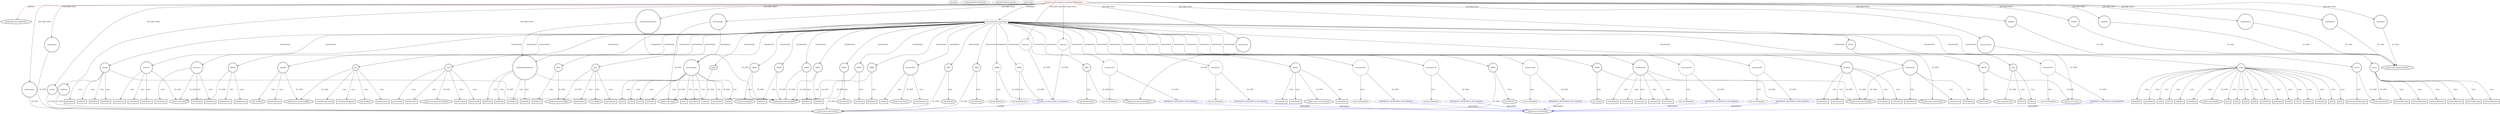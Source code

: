digraph {
baseInfo[graphId=1831,category="extension_graph",isAnonymous=false,possibleRelation=true]
frameworkRelatedTypesInfo[0="javafx.application.Application"]
possibleCollaborationsInfo[0="1831~OVERRIDING_METHOD_DECLARATION-INSTANTIATION-~javafx.application.Application ~javafx.event.EventHandler ~false~true",1="1831~OVERRIDING_METHOD_DECLARATION-INSTANTIATION-OVERRIDING_METHOD_DECLARATION-INSTANTIATION-FIELD_DECLARATION-FIELD_DECLARATION-~javafx.application.Application ~javafx.scene.control.Button ~false~false"]
locationInfo[projectName="amonker-AmonkerFX",filePath="/amonker-AmonkerFX/AmonkerFX-master/src/cn/jingyun/javafx/amonker/ui/AmonkerUIApplication.java",contextSignature="AmonkerUIApplication",graphId="1831"]
0[label="cn.jingyun.javafx.amonker.ui.AmonkerUIApplication",vertexType="ROOT_CLIENT_CLASS_DECLARATION",isFrameworkType=false,color=red]
1[label="javafx.application.Application",vertexType="FRAMEWORK_CLASS_TYPE",isFrameworkType=true,peripheries=2]
2[label="backupWindowBounds",vertexType="FIELD_DECLARATION",isFrameworkType=true,peripheries=2,shape=circle]
3[label="javafx.geometry.Rectangle2D",vertexType="FRAMEWORK_CLASS_TYPE",isFrameworkType=true,peripheries=2]
4[label="btnExit",vertexType="FIELD_DECLARATION",isFrameworkType=true,peripheries=2,shape=circle]
5[label="javafx.scene.control.Button",vertexType="FRAMEWORK_CLASS_TYPE",isFrameworkType=true,peripheries=2]
6[label="btnFunc1",vertexType="FIELD_DECLARATION",isFrameworkType=false,shape=circle]
7[label="cn.jingyun.javafx.amonker.ui.ImageButton",vertexType="REFERENCE_CLIENT_CLASS_DECLARATION",isFrameworkType=false,color=blue]
9[label="btnFunc2",vertexType="FIELD_DECLARATION",isFrameworkType=false,shape=circle]
11[label="btnHome",vertexType="FIELD_DECLARATION",isFrameworkType=true,peripheries=2,shape=circle]
13[label="btnMaximize",vertexType="FIELD_DECLARATION",isFrameworkType=true,peripheries=2,shape=circle]
15[label="btnMinimize",vertexType="FIELD_DECLARATION",isFrameworkType=true,peripheries=2,shape=circle]
17[label="imgBack",vertexType="FIELD_DECLARATION",isFrameworkType=true,peripheries=2,shape=circle]
18[label="javafx.scene.image.ImageView",vertexType="FRAMEWORK_CLASS_TYPE",isFrameworkType=true,peripheries=2]
19[label="imgExit",vertexType="FIELD_DECLARATION",isFrameworkType=true,peripheries=2,shape=circle]
21[label="imgHome",vertexType="FIELD_DECLARATION",isFrameworkType=true,peripheries=2,shape=circle]
23[label="imgMaximize",vertexType="FIELD_DECLARATION",isFrameworkType=true,peripheries=2,shape=circle]
25[label="imgMinimize",vertexType="FIELD_DECLARATION",isFrameworkType=true,peripheries=2,shape=circle]
27[label="imgOriSize",vertexType="FIELD_DECLARATION",isFrameworkType=true,peripheries=2,shape=circle]
29[label="lblTitle",vertexType="FIELD_DECLARATION",isFrameworkType=true,peripheries=2,shape=circle]
30[label="javafx.scene.control.Label",vertexType="FRAMEWORK_CLASS_TYPE",isFrameworkType=true,peripheries=2]
31[label="primaryPane",vertexType="FIELD_DECLARATION",isFrameworkType=true,peripheries=2,shape=circle]
32[label="javafx.scene.layout.BorderPane",vertexType="FRAMEWORK_CLASS_TYPE",isFrameworkType=true,peripheries=2]
33[label="primaryStage",vertexType="FIELD_DECLARATION",isFrameworkType=true,peripheries=2,shape=circle]
34[label="javafx.stage.Stage",vertexType="FRAMEWORK_CLASS_TYPE",isFrameworkType=true,peripheries=2]
35[label="primarysScene",vertexType="FIELD_DECLARATION",isFrameworkType=true,peripheries=2,shape=circle]
36[label="javafx.scene.Scene",vertexType="FRAMEWORK_CLASS_TYPE",isFrameworkType=true,peripheries=2]
37[label="void start(javafx.stage.Stage)",vertexType="OVERRIDING_METHOD_DECLARATION",isFrameworkType=false,shape=box]
38[label="stage",vertexType="PARAMETER_DECLARATION",isFrameworkType=true,peripheries=2]
40[label="primaryStage",vertexType="VARIABLE_EXPRESION",isFrameworkType=true,peripheries=2,shape=circle]
41[label="initStyle()",vertexType="INSIDE_CALL",isFrameworkType=true,peripheries=2,shape=box]
44[label="VAR1",vertexType="VARIABLE_EXPRESION",isFrameworkType=true,peripheries=2,shape=circle]
43[label="new BorderPane()",vertexType="CONSTRUCTOR_CALL",isFrameworkType=true,peripheries=2]
46[label="primaryPane",vertexType="VARIABLE_EXPRESION",isFrameworkType=true,peripheries=2,shape=circle]
48[label="javafx.scene.Parent",vertexType="FRAMEWORK_CLASS_TYPE",isFrameworkType=true,peripheries=2]
47[label="getStylesheets()",vertexType="INSIDE_CALL",isFrameworkType=true,peripheries=2,shape=box]
50[label="VAR3",vertexType="VARIABLE_EXPRESION",isFrameworkType=true,peripheries=2,shape=circle]
49[label="new Button()",vertexType="CONSTRUCTOR_CALL",isFrameworkType=true,peripheries=2]
52[label="btnExit",vertexType="VARIABLE_EXPRESION",isFrameworkType=true,peripheries=2,shape=circle]
54[label="javafx.scene.control.Control",vertexType="FRAMEWORK_CLASS_TYPE",isFrameworkType=true,peripheries=2]
53[label="setPrefSize()",vertexType="INSIDE_CALL",isFrameworkType=true,peripheries=2,shape=box]
56[label="setGraphic()",vertexType="INSIDE_CALL",isFrameworkType=true,peripheries=2,shape=box]
58[label="setOnAction()",vertexType="INSIDE_CALL",isFrameworkType=true,peripheries=2,shape=box]
60[label="anonymous7",vertexType="VARIABLE_EXPRESION",isFrameworkType=false,shape=circle]
61[label="REFERENCE_ANONYMOUS_DECLARATION",vertexType="REFERENCE_ANONYMOUS_DECLARATION",isFrameworkType=false,color=blue]
62[label="javafx.event.EventHandler",vertexType="FRAMEWORK_INTERFACE_TYPE",isFrameworkType=true,peripheries=2]
59[label="new EventHandler()",vertexType="CONSTRUCTOR_CALL",isFrameworkType=false]
64[label="close()",vertexType="INSIDE_CALL",isFrameworkType=true,peripheries=2,shape=box]
66[label="VAR9",vertexType="VARIABLE_EXPRESION",isFrameworkType=true,peripheries=2,shape=circle]
65[label="new Button()",vertexType="CONSTRUCTOR_CALL",isFrameworkType=true,peripheries=2]
68[label="btnMinimize",vertexType="VARIABLE_EXPRESION",isFrameworkType=true,peripheries=2,shape=circle]
70[label="javafx.scene.control.Labeled",vertexType="FRAMEWORK_CLASS_TYPE",isFrameworkType=true,peripheries=2]
69[label="setGraphic()",vertexType="INSIDE_CALL",isFrameworkType=true,peripheries=2,shape=box]
72[label="setPrefSize()",vertexType="INSIDE_CALL",isFrameworkType=true,peripheries=2,shape=box]
74[label="setOnAction()",vertexType="INSIDE_CALL",isFrameworkType=true,peripheries=2,shape=box]
76[label="anonymous13",vertexType="VARIABLE_EXPRESION",isFrameworkType=false,shape=circle]
77[label="REFERENCE_ANONYMOUS_DECLARATION",vertexType="REFERENCE_ANONYMOUS_DECLARATION",isFrameworkType=false,color=blue]
75[label="new EventHandler()",vertexType="CONSTRUCTOR_CALL",isFrameworkType=false]
80[label="setIconified()",vertexType="INSIDE_CALL",isFrameworkType=true,peripheries=2,shape=box]
82[label="VAR15",vertexType="VARIABLE_EXPRESION",isFrameworkType=true,peripheries=2,shape=circle]
81[label="new Button()",vertexType="CONSTRUCTOR_CALL",isFrameworkType=true,peripheries=2]
84[label="btnMaximize",vertexType="VARIABLE_EXPRESION",isFrameworkType=true,peripheries=2,shape=circle]
85[label="setGraphic()",vertexType="INSIDE_CALL",isFrameworkType=true,peripheries=2,shape=box]
88[label="setPrefSize()",vertexType="INSIDE_CALL",isFrameworkType=true,peripheries=2,shape=box]
90[label="setOnAction()",vertexType="INSIDE_CALL",isFrameworkType=true,peripheries=2,shape=box]
92[label="anonymous19",vertexType="VARIABLE_EXPRESION",isFrameworkType=false,shape=circle]
93[label="REFERENCE_ANONYMOUS_DECLARATION",vertexType="REFERENCE_ANONYMOUS_DECLARATION",isFrameworkType=false,color=blue]
91[label="new EventHandler()",vertexType="CONSTRUCTOR_CALL",isFrameworkType=false]
95[label="Utils",vertexType="VARIABLE_EXPRESION",isFrameworkType=true,peripheries=2,shape=circle]
97[label="com.sun.javafx.Utils",vertexType="FRAMEWORK_CLASS_TYPE",isFrameworkType=true,peripheries=2]
96[label="isMac()",vertexType="INSIDE_CALL",isFrameworkType=true,peripheries=2,shape=box]
98[label="stage",vertexType="VARIABLE_EXPRESION",isFrameworkType=true,peripheries=2,shape=circle]
100[label="javafx.stage.Window",vertexType="FRAMEWORK_CLASS_TYPE",isFrameworkType=true,peripheries=2]
99[label="getY()",vertexType="INSIDE_CALL",isFrameworkType=true,peripheries=2,shape=box]
102[label="getY()",vertexType="INSIDE_CALL",isFrameworkType=true,peripheries=2,shape=box]
103[label="Screen",vertexType="VARIABLE_EXPRESION",isFrameworkType=true,peripheries=2,shape=circle]
105[label="javafx.stage.Screen",vertexType="FRAMEWORK_CLASS_TYPE",isFrameworkType=true,peripheries=2]
104[label="getScreensForRectangle()",vertexType="INSIDE_CALL",isFrameworkType=true,peripheries=2,shape=box]
107[label="getX()",vertexType="INSIDE_CALL",isFrameworkType=true,peripheries=2,shape=box]
108[label="screen",vertexType="VARIABLE_EXPRESION",isFrameworkType=true,peripheries=2,shape=circle]
109[label="getVisualBounds()",vertexType="INSIDE_CALL",isFrameworkType=true,peripheries=2,shape=box]
111[label="bounds",vertexType="VARIABLE_EXPRESION",isFrameworkType=true,peripheries=2,shape=circle]
112[label="getMinX()",vertexType="INSIDE_CALL",isFrameworkType=true,peripheries=2,shape=box]
115[label="getX()",vertexType="INSIDE_CALL",isFrameworkType=true,peripheries=2,shape=box]
117[label="getMinY()",vertexType="INSIDE_CALL",isFrameworkType=true,peripheries=2,shape=box]
119[label="getWidth()",vertexType="INSIDE_CALL",isFrameworkType=true,peripheries=2,shape=box]
121[label="getWidth()",vertexType="INSIDE_CALL",isFrameworkType=true,peripheries=2,shape=box]
123[label="getHeight()",vertexType="INSIDE_CALL",isFrameworkType=true,peripheries=2,shape=box]
125[label="getHeight()",vertexType="INSIDE_CALL",isFrameworkType=true,peripheries=2,shape=box]
127[label="setX()",vertexType="INSIDE_CALL",isFrameworkType=true,peripheries=2,shape=box]
128[label="backupWindowBounds",vertexType="VARIABLE_EXPRESION",isFrameworkType=true,peripheries=2,shape=circle]
129[label="getMinX()",vertexType="INSIDE_CALL",isFrameworkType=true,peripheries=2,shape=box]
132[label="setY()",vertexType="INSIDE_CALL",isFrameworkType=true,peripheries=2,shape=box]
134[label="getMinY()",vertexType="INSIDE_CALL",isFrameworkType=true,peripheries=2,shape=box]
136[label="setWidth()",vertexType="INSIDE_CALL",isFrameworkType=true,peripheries=2,shape=box]
138[label="getWidth()",vertexType="INSIDE_CALL",isFrameworkType=true,peripheries=2,shape=box]
140[label="setHeight()",vertexType="INSIDE_CALL",isFrameworkType=true,peripheries=2,shape=box]
142[label="getHeight()",vertexType="INSIDE_CALL",isFrameworkType=true,peripheries=2,shape=box]
144[label="setGraphic()",vertexType="INSIDE_CALL",isFrameworkType=true,peripheries=2,shape=box]
146[label="VAR42",vertexType="VARIABLE_EXPRESION",isFrameworkType=true,peripheries=2,shape=circle]
145[label="new Rectangle2D()",vertexType="CONSTRUCTOR_CALL",isFrameworkType=true,peripheries=2]
149[label="getX()",vertexType="INSIDE_CALL",isFrameworkType=true,peripheries=2,shape=box]
151[label="getY()",vertexType="INSIDE_CALL",isFrameworkType=true,peripheries=2,shape=box]
153[label="getWidth()",vertexType="INSIDE_CALL",isFrameworkType=true,peripheries=2,shape=box]
155[label="getHeight()",vertexType="INSIDE_CALL",isFrameworkType=true,peripheries=2,shape=box]
157[label="isMac()",vertexType="INSIDE_CALL",isFrameworkType=true,peripheries=2,shape=box]
158[label="VAR48",vertexType="VARIABLE_EXPRESION",isFrameworkType=true,peripheries=2,shape=circle]
159[label="getMinY()",vertexType="INSIDE_CALL",isFrameworkType=true,peripheries=2,shape=box]
162[label="getVisualBounds()",vertexType="INSIDE_CALL",isFrameworkType=true,peripheries=2,shape=box]
163[label="VAR50",vertexType="VARIABLE_EXPRESION",isFrameworkType=true,peripheries=2,shape=circle]
164[label="getMinY()",vertexType="INSIDE_CALL",isFrameworkType=true,peripheries=2,shape=box]
167[label="getVisualBounds()",vertexType="INSIDE_CALL",isFrameworkType=true,peripheries=2,shape=box]
169[label="setX()",vertexType="INSIDE_CALL",isFrameworkType=true,peripheries=2,shape=box]
170[label="VAR53",vertexType="VARIABLE_EXPRESION",isFrameworkType=true,peripheries=2,shape=circle]
171[label="getMinX()",vertexType="INSIDE_CALL",isFrameworkType=true,peripheries=2,shape=box]
174[label="getVisualBounds()",vertexType="INSIDE_CALL",isFrameworkType=true,peripheries=2,shape=box]
176[label="setY()",vertexType="INSIDE_CALL",isFrameworkType=true,peripheries=2,shape=box]
178[label="setWidth()",vertexType="INSIDE_CALL",isFrameworkType=true,peripheries=2,shape=box]
179[label="VAR57",vertexType="VARIABLE_EXPRESION",isFrameworkType=true,peripheries=2,shape=circle]
180[label="getWidth()",vertexType="INSIDE_CALL",isFrameworkType=true,peripheries=2,shape=box]
183[label="getVisualBounds()",vertexType="INSIDE_CALL",isFrameworkType=true,peripheries=2,shape=box]
185[label="setHeight()",vertexType="INSIDE_CALL",isFrameworkType=true,peripheries=2,shape=box]
186[label="VAR60",vertexType="VARIABLE_EXPRESION",isFrameworkType=true,peripheries=2,shape=circle]
187[label="getHeight()",vertexType="INSIDE_CALL",isFrameworkType=true,peripheries=2,shape=box]
190[label="getVisualBounds()",vertexType="INSIDE_CALL",isFrameworkType=true,peripheries=2,shape=box]
192[label="setGraphic()",vertexType="INSIDE_CALL",isFrameworkType=true,peripheries=2,shape=box]
194[label="VAR63",vertexType="VARIABLE_EXPRESION",isFrameworkType=true,peripheries=2,shape=circle]
193[label="new Button()",vertexType="CONSTRUCTOR_CALL",isFrameworkType=true,peripheries=2]
196[label="btnHome",vertexType="VARIABLE_EXPRESION",isFrameworkType=true,peripheries=2,shape=circle]
197[label="setGraphic()",vertexType="INSIDE_CALL",isFrameworkType=true,peripheries=2,shape=box]
200[label="setVisible()",vertexType="INSIDE_CALL",isFrameworkType=true,peripheries=2,shape=box]
202[label="setPrefSize()",vertexType="INSIDE_CALL",isFrameworkType=true,peripheries=2,shape=box]
204[label="setOnAction()",vertexType="INSIDE_CALL",isFrameworkType=true,peripheries=2,shape=box]
206[label="anonymous68",vertexType="VARIABLE_EXPRESION",isFrameworkType=false,shape=circle]
207[label="REFERENCE_ANONYMOUS_DECLARATION",vertexType="REFERENCE_ANONYMOUS_DECLARATION",isFrameworkType=false,color=blue]
205[label="new EventHandler()",vertexType="CONSTRUCTOR_CALL",isFrameworkType=false]
210[label="VAR69",vertexType="VARIABLE_EXPRESION",isFrameworkType=true,peripheries=2,shape=circle]
209[label="new Label()",vertexType="CONSTRUCTOR_CALL",isFrameworkType=true,peripheries=2]
212[label="lblTitle",vertexType="VARIABLE_EXPRESION",isFrameworkType=true,peripheries=2,shape=circle]
214[label="javafx.scene.Node",vertexType="FRAMEWORK_CLASS_TYPE",isFrameworkType=true,peripheries=2]
213[label="getStyleClass()",vertexType="INSIDE_CALL",isFrameworkType=true,peripheries=2,shape=box]
216[label="setAlignment()",vertexType="INSIDE_CALL",isFrameworkType=true,peripheries=2,shape=box]
218[label="bar",vertexType="VARIABLE_EXPRESION",isFrameworkType=true,peripheries=2,shape=circle]
219[label="javafx.scene.control.ToolBar",vertexType="FRAMEWORK_CLASS_TYPE",isFrameworkType=true,peripheries=2]
217[label="new ToolBar()",vertexType="CONSTRUCTOR_CALL",isFrameworkType=true,peripheries=2]
221[label="getStyleClass()",vertexType="INSIDE_CALL",isFrameworkType=true,peripheries=2,shape=box]
223[label="setOnMousePressed()",vertexType="INSIDE_CALL",isFrameworkType=true,peripheries=2,shape=box]
225[label="anonymous75",vertexType="VARIABLE_EXPRESION",isFrameworkType=false,shape=circle]
226[label="REFERENCE_ANONYMOUS_DECLARATION",vertexType="REFERENCE_ANONYMOUS_DECLARATION",isFrameworkType=false,color=blue]
224[label="new EventHandler()",vertexType="CONSTRUCTOR_CALL",isFrameworkType=false]
229[label="getX()",vertexType="INSIDE_CALL",isFrameworkType=true,peripheries=2,shape=box]
230[label="arg0",vertexType="VARIABLE_EXPRESION",isFrameworkType=true,peripheries=2,shape=circle]
232[label="javafx.scene.input.MouseEvent",vertexType="FRAMEWORK_CLASS_TYPE",isFrameworkType=true,peripheries=2]
231[label="getScreenX()",vertexType="INSIDE_CALL",isFrameworkType=true,peripheries=2,shape=box]
234[label="getY()",vertexType="INSIDE_CALL",isFrameworkType=true,peripheries=2,shape=box]
236[label="getScreenY()",vertexType="INSIDE_CALL",isFrameworkType=true,peripheries=2,shape=box]
238[label="setOnMouseDragged()",vertexType="INSIDE_CALL",isFrameworkType=true,peripheries=2,shape=box]
240[label="anonymous81",vertexType="VARIABLE_EXPRESION",isFrameworkType=false,shape=circle]
241[label="REFERENCE_ANONYMOUS_DECLARATION",vertexType="REFERENCE_ANONYMOUS_DECLARATION",isFrameworkType=false,color=blue]
239[label="new EventHandler()",vertexType="CONSTRUCTOR_CALL",isFrameworkType=false]
244[label="setX()",vertexType="INSIDE_CALL",isFrameworkType=true,peripheries=2,shape=box]
246[label="getScreenX()",vertexType="INSIDE_CALL",isFrameworkType=true,peripheries=2,shape=box]
248[label="setY()",vertexType="INSIDE_CALL",isFrameworkType=true,peripheries=2,shape=box]
250[label="getScreenY()",vertexType="INSIDE_CALL",isFrameworkType=true,peripheries=2,shape=box]
252[label="VAR86",vertexType="VARIABLE_EXPRESION",isFrameworkType=false,shape=circle]
251[label="new ImageButton()",vertexType="CONSTRUCTOR_CALL",isFrameworkType=false]
254[label="btnFunc1",vertexType="VARIABLE_EXPRESION",isFrameworkType=true,peripheries=2,shape=circle]
255[label="setVisible()",vertexType="INSIDE_CALL",isFrameworkType=true,peripheries=2,shape=box]
258[label="setPrefSize()",vertexType="INSIDE_CALL",isFrameworkType=true,peripheries=2,shape=box]
260[label="setOnAction()",vertexType="INSIDE_CALL",isFrameworkType=true,peripheries=2,shape=box]
262[label="anonymous90",vertexType="VARIABLE_EXPRESION",isFrameworkType=false,shape=circle]
263[label="REFERENCE_ANONYMOUS_DECLARATION",vertexType="REFERENCE_ANONYMOUS_DECLARATION",isFrameworkType=false,color=blue]
261[label="new EventHandler()",vertexType="CONSTRUCTOR_CALL",isFrameworkType=false]
266[label="VAR91",vertexType="VARIABLE_EXPRESION",isFrameworkType=false,shape=circle]
265[label="new ImageButton()",vertexType="CONSTRUCTOR_CALL",isFrameworkType=false]
268[label="btnFunc2",vertexType="VARIABLE_EXPRESION",isFrameworkType=true,peripheries=2,shape=circle]
269[label="setVisible()",vertexType="INSIDE_CALL",isFrameworkType=true,peripheries=2,shape=box]
272[label="setPrefSize()",vertexType="INSIDE_CALL",isFrameworkType=true,peripheries=2,shape=box]
274[label="setOnAction()",vertexType="INSIDE_CALL",isFrameworkType=true,peripheries=2,shape=box]
276[label="anonymous95",vertexType="VARIABLE_EXPRESION",isFrameworkType=false,shape=circle]
277[label="REFERENCE_ANONYMOUS_DECLARATION",vertexType="REFERENCE_ANONYMOUS_DECLARATION",isFrameworkType=false,color=blue]
275[label="new EventHandler()",vertexType="CONSTRUCTOR_CALL",isFrameworkType=false]
280[label="rightBar",vertexType="VARIABLE_EXPRESION",isFrameworkType=true,peripheries=2,shape=circle]
279[label="new ToolBar()",vertexType="CONSTRUCTOR_CALL",isFrameworkType=true,peripheries=2]
283[label="getStyleClass()",vertexType="INSIDE_CALL",isFrameworkType=true,peripheries=2,shape=box]
285[label="hbox",vertexType="VARIABLE_EXPRESION",isFrameworkType=true,peripheries=2,shape=circle]
286[label="javafx.scene.layout.HBox",vertexType="FRAMEWORK_CLASS_TYPE",isFrameworkType=true,peripheries=2]
284[label="new HBox()",vertexType="CONSTRUCTOR_CALL",isFrameworkType=true,peripheries=2]
288[label="getChildren()",vertexType="INSIDE_CALL",isFrameworkType=true,peripheries=2,shape=box]
290[label="getChildren()",vertexType="INSIDE_CALL",isFrameworkType=true,peripheries=2,shape=box]
291[label="HBox",vertexType="VARIABLE_EXPRESION",isFrameworkType=true,peripheries=2,shape=circle]
292[label="setHgrow()",vertexType="INSIDE_CALL",isFrameworkType=true,peripheries=2,shape=box]
295[label="setTop()",vertexType="INSIDE_CALL",isFrameworkType=true,peripheries=2,shape=box]
297[label="VAR103",vertexType="VARIABLE_EXPRESION",isFrameworkType=true,peripheries=2,shape=circle]
296[label="new Scene()",vertexType="CONSTRUCTOR_CALL",isFrameworkType=true,peripheries=2]
300[label="setScene()",vertexType="INSIDE_CALL",isFrameworkType=true,peripheries=2,shape=box]
302[label="show()",vertexType="INSIDE_CALL",isFrameworkType=true,peripheries=2,shape=box]
0->1[label="EXTEND",color=red]
0->2[label="DECLARE_FIELD"]
2->3[label="OF_TYPE"]
0->4[label="DECLARE_FIELD"]
4->5[label="OF_TYPE"]
0->6[label="DECLARE_FIELD"]
7->5[label="EXTEND",color=blue]
6->7[label="OF_TYPE"]
0->9[label="DECLARE_FIELD"]
9->7[label="OF_TYPE"]
0->11[label="DECLARE_FIELD"]
11->5[label="OF_TYPE"]
0->13[label="DECLARE_FIELD"]
13->5[label="OF_TYPE"]
0->15[label="DECLARE_FIELD"]
15->5[label="OF_TYPE"]
0->17[label="DECLARE_FIELD"]
17->18[label="OF_TYPE"]
0->19[label="DECLARE_FIELD"]
19->18[label="OF_TYPE"]
0->21[label="DECLARE_FIELD"]
21->18[label="OF_TYPE"]
0->23[label="DECLARE_FIELD"]
23->18[label="OF_TYPE"]
0->25[label="DECLARE_FIELD"]
25->18[label="OF_TYPE"]
0->27[label="DECLARE_FIELD"]
27->18[label="OF_TYPE"]
0->29[label="DECLARE_FIELD"]
29->30[label="OF_TYPE"]
0->31[label="DECLARE_FIELD"]
31->32[label="OF_TYPE"]
0->33[label="DECLARE_FIELD"]
33->34[label="OF_TYPE"]
0->35[label="DECLARE_FIELD"]
35->36[label="OF_TYPE"]
0->37[label="OVERRIDE"]
38->34[label="OF_TYPE"]
37->38[label="PARAMETER"]
37->40[label="INSTANTIATE"]
33->40[label="REFERENCE"]
40->34[label="OF_TYPE"]
40->41[label="CALL"]
37->44[label="INSTANTIATE"]
44->32[label="OF_TYPE"]
44->43[label="CALL"]
37->46[label="INSTANTIATE"]
46->48[label="OF_TYPE"]
46->47[label="CALL"]
37->50[label="INSTANTIATE"]
50->5[label="OF_TYPE"]
50->49[label="CALL"]
37->52[label="INSTANTIATE"]
52->54[label="OF_TYPE"]
52->53[label="CALL"]
52->56[label="CALL"]
52->58[label="CALL"]
37->60[label="INSTANTIATE"]
61->62[label="IMPLEMENT",color=blue]
60->61[label="OF_TYPE"]
60->59[label="CALL"]
40->64[label="CALL"]
37->66[label="INSTANTIATE"]
66->5[label="OF_TYPE"]
66->65[label="CALL"]
37->68[label="INSTANTIATE"]
68->70[label="OF_TYPE"]
68->69[label="CALL"]
68->72[label="CALL"]
68->74[label="CALL"]
37->76[label="INSTANTIATE"]
77->62[label="IMPLEMENT",color=blue]
76->77[label="OF_TYPE"]
76->75[label="CALL"]
40->80[label="CALL"]
37->82[label="INSTANTIATE"]
82->5[label="OF_TYPE"]
82->81[label="CALL"]
37->84[label="INSTANTIATE"]
84->70[label="OF_TYPE"]
84->85[label="CALL"]
84->88[label="CALL"]
84->90[label="CALL"]
37->92[label="INSTANTIATE"]
93->62[label="IMPLEMENT",color=blue]
92->93[label="OF_TYPE"]
92->91[label="CALL"]
37->95[label="INSTANTIATE"]
95->97[label="OF_TYPE"]
95->96[label="CALL"]
37->98[label="INSTANTIATE"]
98->100[label="OF_TYPE"]
98->99[label="CALL"]
98->102[label="CALL"]
37->103[label="INSTANTIATE"]
103->105[label="OF_TYPE"]
103->104[label="CALL"]
98->107[label="CALL"]
37->108[label="INSTANTIATE"]
108->105[label="OF_TYPE"]
108->109[label="CALL"]
37->111[label="INSTANTIATE"]
111->3[label="OF_TYPE"]
111->112[label="CALL"]
98->115[label="CALL"]
111->117[label="CALL"]
111->119[label="CALL"]
98->121[label="CALL"]
111->123[label="CALL"]
98->125[label="CALL"]
98->127[label="CALL"]
37->128[label="INSTANTIATE"]
2->128[label="REFERENCE"]
128->3[label="OF_TYPE"]
128->129[label="CALL"]
98->132[label="CALL"]
128->134[label="CALL"]
98->136[label="CALL"]
128->138[label="CALL"]
98->140[label="CALL"]
128->142[label="CALL"]
84->144[label="CALL"]
37->146[label="INSTANTIATE"]
146->3[label="OF_TYPE"]
146->145[label="CALL"]
98->149[label="CALL"]
98->151[label="CALL"]
98->153[label="CALL"]
98->155[label="CALL"]
95->157[label="CALL"]
37->158[label="INSTANTIATE"]
158->3[label="OF_TYPE"]
158->159[label="CALL"]
108->162[label="CALL"]
37->163[label="INSTANTIATE"]
163->3[label="OF_TYPE"]
163->164[label="CALL"]
108->167[label="CALL"]
98->169[label="CALL"]
37->170[label="INSTANTIATE"]
170->3[label="OF_TYPE"]
170->171[label="CALL"]
108->174[label="CALL"]
98->176[label="CALL"]
98->178[label="CALL"]
37->179[label="INSTANTIATE"]
179->3[label="OF_TYPE"]
179->180[label="CALL"]
108->183[label="CALL"]
98->185[label="CALL"]
37->186[label="INSTANTIATE"]
186->3[label="OF_TYPE"]
186->187[label="CALL"]
108->190[label="CALL"]
84->192[label="CALL"]
37->194[label="INSTANTIATE"]
194->5[label="OF_TYPE"]
194->193[label="CALL"]
37->196[label="INSTANTIATE"]
196->70[label="OF_TYPE"]
196->197[label="CALL"]
196->200[label="CALL"]
196->202[label="CALL"]
196->204[label="CALL"]
37->206[label="INSTANTIATE"]
207->62[label="IMPLEMENT",color=blue]
206->207[label="OF_TYPE"]
206->205[label="CALL"]
37->210[label="INSTANTIATE"]
210->30[label="OF_TYPE"]
210->209[label="CALL"]
37->212[label="INSTANTIATE"]
212->214[label="OF_TYPE"]
212->213[label="CALL"]
212->216[label="CALL"]
37->218[label="INSTANTIATE"]
218->219[label="OF_TYPE"]
218->217[label="CALL"]
218->221[label="CALL"]
218->223[label="CALL"]
37->225[label="INSTANTIATE"]
226->62[label="IMPLEMENT",color=blue]
225->226[label="OF_TYPE"]
225->224[label="CALL"]
40->229[label="CALL"]
37->230[label="INSTANTIATE"]
230->232[label="OF_TYPE"]
230->231[label="CALL"]
40->234[label="CALL"]
230->236[label="CALL"]
218->238[label="CALL"]
37->240[label="INSTANTIATE"]
241->62[label="IMPLEMENT",color=blue]
240->241[label="OF_TYPE"]
240->239[label="CALL"]
40->244[label="CALL"]
230->246[label="CALL"]
40->248[label="CALL"]
230->250[label="CALL"]
37->252[label="INSTANTIATE"]
252->7[label="OF_TYPE"]
252->251[label="CALL"]
37->254[label="INSTANTIATE"]
254->214[label="OF_TYPE"]
254->255[label="CALL"]
254->258[label="CALL"]
254->260[label="CALL"]
37->262[label="INSTANTIATE"]
263->62[label="IMPLEMENT",color=blue]
262->263[label="OF_TYPE"]
262->261[label="CALL"]
37->266[label="INSTANTIATE"]
266->7[label="OF_TYPE"]
266->265[label="CALL"]
37->268[label="INSTANTIATE"]
268->214[label="OF_TYPE"]
268->269[label="CALL"]
268->272[label="CALL"]
268->274[label="CALL"]
37->276[label="INSTANTIATE"]
277->62[label="IMPLEMENT",color=blue]
276->277[label="OF_TYPE"]
276->275[label="CALL"]
37->280[label="INSTANTIATE"]
280->219[label="OF_TYPE"]
280->279[label="CALL"]
280->283[label="CALL"]
37->285[label="INSTANTIATE"]
285->286[label="OF_TYPE"]
285->284[label="CALL"]
285->288[label="CALL"]
285->290[label="CALL"]
37->291[label="INSTANTIATE"]
291->286[label="OF_TYPE"]
291->292[label="CALL"]
46->295[label="CALL"]
37->297[label="INSTANTIATE"]
297->36[label="OF_TYPE"]
297->296[label="CALL"]
40->300[label="CALL"]
40->302[label="CALL"]
}
